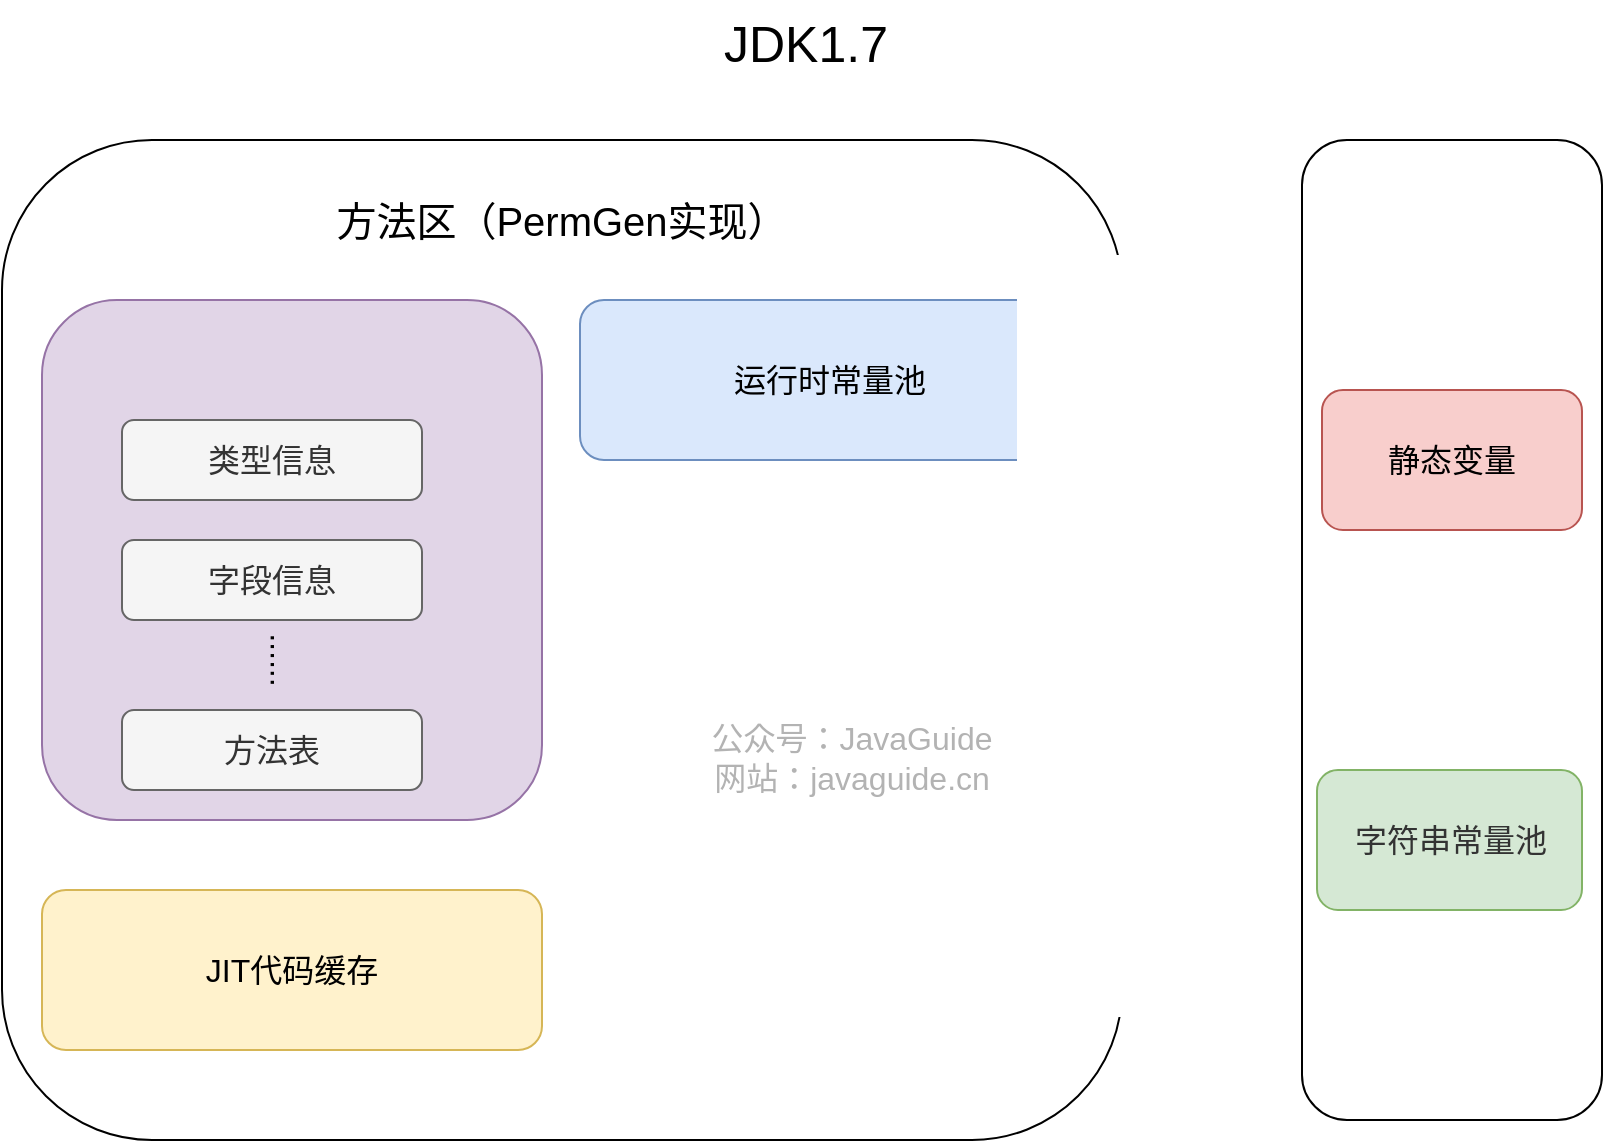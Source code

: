 <mxfile version="13.4.5" type="device"><diagram id="a2K6uZTu2fNJCbd-G3UG" name="Page-1"><mxGraphModel dx="1106" dy="997" grid="1" gridSize="10" guides="1" tooltips="1" connect="1" arrows="1" fold="1" page="1" pageScale="1" pageWidth="1169" pageHeight="1654" math="0" shadow="0"><root><mxCell id="0"/><mxCell id="1" parent="0"/><mxCell id="8MV4qdESq3nm5SMk36Wj-14" value="" style="rounded=1;whiteSpace=wrap;html=1;sketch=0;fontSize=16;glass=0;shadow=0;" parent="1" vertex="1"><mxGeometry x="10" y="220" width="560" height="500" as="geometry"/></mxCell><mxCell id="8MV4qdESq3nm5SMk36Wj-2" value="" style="rounded=1;whiteSpace=wrap;html=1;sketch=0;fontSize=16;" parent="1" vertex="1"><mxGeometry x="660" y="220" width="150" height="490" as="geometry"/></mxCell><mxCell id="8MV4qdESq3nm5SMk36Wj-3" value="静态变量" style="rounded=1;whiteSpace=wrap;html=1;fillColor=#f8cecc;strokeColor=#b85450;sketch=0;fontSize=16;" parent="1" vertex="1"><mxGeometry x="670" y="345" width="130" height="70" as="geometry"/></mxCell><mxCell id="8MV4qdESq3nm5SMk36Wj-4" value="&lt;span style=&quot;color: rgb(51, 51, 51); font-size: 16px;&quot;&gt;字符串常量池&lt;/span&gt;" style="rounded=1;whiteSpace=wrap;html=1;fillColor=#d5e8d4;strokeColor=#82b366;sketch=0;fontSize=16;" parent="1" vertex="1"><mxGeometry x="667.5" y="535" width="132.5" height="70" as="geometry"/></mxCell><mxCell id="8MV4qdESq3nm5SMk36Wj-5" value="" style="rounded=1;whiteSpace=wrap;html=1;fillColor=#dae8fc;strokeColor=#6c8ebf;sketch=0;fontSize=16;glass=0;shadow=0;" parent="1" vertex="1"><mxGeometry x="299" y="300" width="250" height="80" as="geometry"/></mxCell><mxCell id="8MV4qdESq3nm5SMk36Wj-6" value="运行时常量池" style="text;html=1;strokeColor=none;fillColor=none;align=center;verticalAlign=middle;whiteSpace=wrap;rounded=1;fontSize=16;sketch=0;glass=0;shadow=0;" parent="1" vertex="1"><mxGeometry x="284" y="330" width="280" height="20" as="geometry"/></mxCell><mxCell id="8MV4qdESq3nm5SMk36Wj-7" value="JIT代码缓存" style="rounded=1;whiteSpace=wrap;html=1;fillColor=#fff2cc;strokeColor=#d6b656;sketch=0;fontSize=16;glass=0;shadow=0;" parent="1" vertex="1"><mxGeometry x="30" y="595" width="250" height="80" as="geometry"/></mxCell><mxCell id="8MV4qdESq3nm5SMk36Wj-8" value="" style="rounded=1;whiteSpace=wrap;html=1;fillColor=#e1d5e7;strokeColor=#9673a6;sketch=0;fontSize=16;glass=0;shadow=0;" parent="1" vertex="1"><mxGeometry x="30" y="300" width="250" height="260" as="geometry"/></mxCell><mxCell id="8MV4qdESq3nm5SMk36Wj-9" value="类型信息" style="rounded=1;whiteSpace=wrap;html=1;fillColor=#f5f5f5;strokeColor=#666666;sketch=0;fontSize=16;fontColor=#333333;glass=0;shadow=0;" parent="1" vertex="1"><mxGeometry x="70" y="360" width="150" height="40" as="geometry"/></mxCell><mxCell id="8MV4qdESq3nm5SMk36Wj-10" value="字段信息" style="rounded=1;whiteSpace=wrap;html=1;fillColor=#f5f5f5;strokeColor=#666666;sketch=0;fontSize=16;fontColor=#333333;glass=0;shadow=0;" parent="1" vertex="1"><mxGeometry x="70" y="420" width="150" height="40" as="geometry"/></mxCell><mxCell id="8MV4qdESq3nm5SMk36Wj-11" value="方法表" style="rounded=1;whiteSpace=wrap;html=1;fillColor=#f5f5f5;strokeColor=#666666;sketch=0;fontSize=16;fontColor=#333333;glass=0;shadow=0;" parent="1" vertex="1"><mxGeometry x="70" y="505" width="150" height="40" as="geometry"/></mxCell><mxCell id="8MV4qdESq3nm5SMk36Wj-12" value="......" style="text;html=1;strokeColor=none;fillColor=none;align=center;verticalAlign=middle;whiteSpace=wrap;rounded=1;fontSize=16;horizontal=0;sketch=0;glass=1;shadow=0;" parent="1" vertex="1"><mxGeometry x="120" y="470" width="40" height="20" as="geometry"/></mxCell><mxCell id="8MV4qdESq3nm5SMk36Wj-13" value="方法区（PermGen实现）" style="text;html=1;strokeColor=none;fillColor=none;align=center;verticalAlign=middle;whiteSpace=wrap;rounded=1;fontSize=20;sketch=0;glass=1;shadow=0;" parent="1" vertex="1"><mxGeometry x="140" y="250" width="300" height="20" as="geometry"/></mxCell><mxCell id="8MV4qdESq3nm5SMk36Wj-15" value="&lt;span style=&quot;color: rgb(0 , 0 , 0) ; font-family: &amp;#34;helvetica&amp;#34; ; font-size: 25px ; font-style: normal ; font-weight: 400 ; letter-spacing: normal ; text-align: center ; text-indent: 0px ; text-transform: none ; word-spacing: 0px ; display: inline ; float: none&quot;&gt;JDK1.7&lt;/span&gt;" style="text;whiteSpace=wrap;html=1;sketch=0;" parent="1" vertex="1"><mxGeometry x="369" y="150" width="110" height="30" as="geometry"/></mxCell><mxCell id="xBSLDmoQ6Eh8Z7ntQd7m-1" value="公众号：JavaGuide&lt;br style=&quot;font-size: 16px;&quot;&gt;网站：javaguide.cn" style="text;html=1;strokeColor=none;fillColor=none;align=center;verticalAlign=middle;whiteSpace=wrap;rounded=0;labelBackgroundColor=none;fontSize=16;fontColor=#B3B3B3;rotation=0;sketch=0;shadow=0;" vertex="1" parent="1"><mxGeometry x="350" y="505" width="170" height="47.5" as="geometry"/></mxCell></root></mxGraphModel></diagram></mxfile>